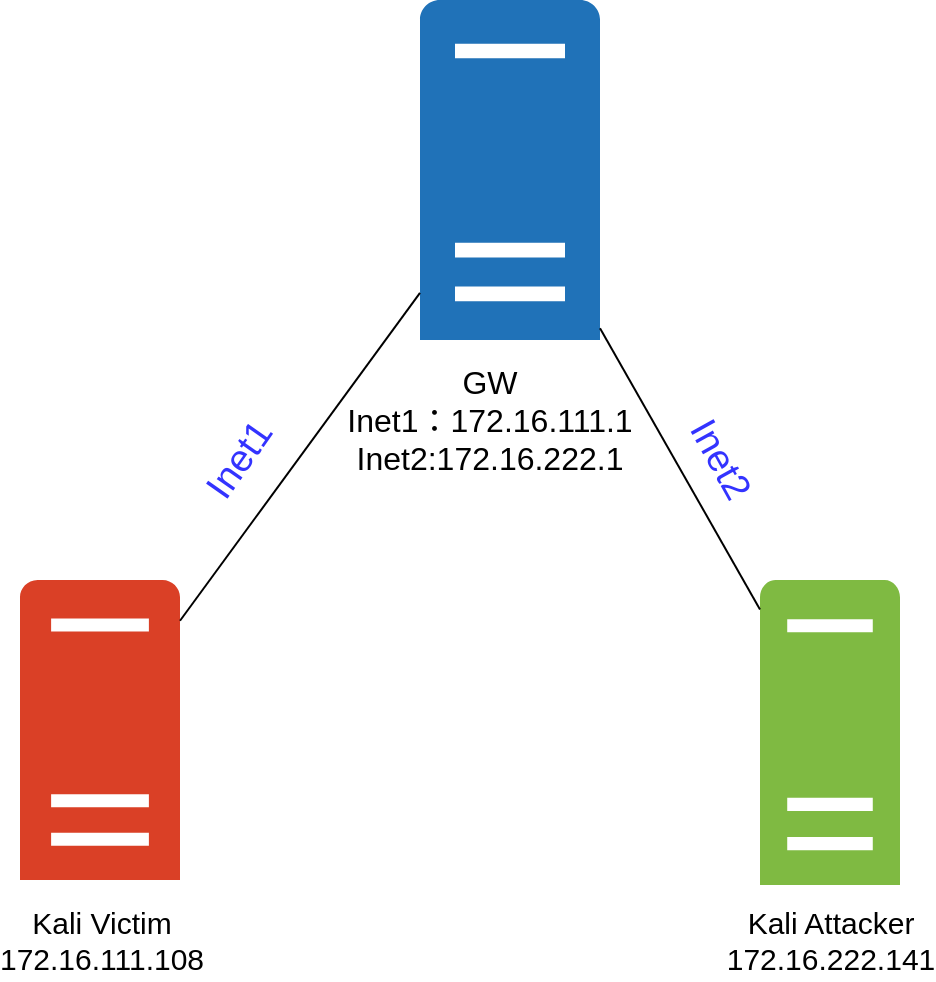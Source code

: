 <mxfile version="14.9.5" type="github">
  <diagram id="Ij6Capr7Xxt6DKLIksAM" name="Page-1">
    <mxGraphModel dx="1422" dy="800" grid="1" gridSize="10" guides="1" tooltips="1" connect="1" arrows="1" fold="1" page="1" pageScale="1" pageWidth="850" pageHeight="1100" math="0" shadow="0">
      <root>
        <mxCell id="0" />
        <mxCell id="1" parent="0" />
        <mxCell id="4MptSs-8O_tjFLpsQfbi-1" value="" style="pointerEvents=1;shadow=0;dashed=0;html=1;strokeColor=none;labelPosition=center;verticalLabelPosition=bottom;verticalAlign=top;outlineConnect=0;align=center;shape=mxgraph.office.servers.physical_host;fillColor=#2072B8;" vertex="1" parent="1">
          <mxGeometry x="380" y="140" width="90" height="170" as="geometry" />
        </mxCell>
        <mxCell id="4MptSs-8O_tjFLpsQfbi-2" value="" style="pointerEvents=1;shadow=0;dashed=0;html=1;strokeColor=none;labelPosition=center;verticalLabelPosition=bottom;verticalAlign=top;outlineConnect=0;align=center;shape=mxgraph.office.servers.server_generic;fillColor=#DA4026;" vertex="1" parent="1">
          <mxGeometry x="180" y="430" width="80" height="150" as="geometry" />
        </mxCell>
        <mxCell id="4MptSs-8O_tjFLpsQfbi-3" value="" style="pointerEvents=1;shadow=0;dashed=0;html=1;strokeColor=none;labelPosition=center;verticalLabelPosition=bottom;verticalAlign=top;outlineConnect=0;align=center;shape=mxgraph.office.servers.server_generic;fillColor=#7FBA42;" vertex="1" parent="1">
          <mxGeometry x="550" y="430" width="70" height="152.5" as="geometry" />
        </mxCell>
        <mxCell id="4MptSs-8O_tjFLpsQfbi-4" value="GW&lt;br style=&quot;font-size: 16px&quot;&gt;Inet1：172.16.111.1&lt;br style=&quot;font-size: 16px&quot;&gt;Inet2:172.16.222.1" style="text;html=1;strokeColor=none;fillColor=none;align=center;verticalAlign=middle;whiteSpace=wrap;rounded=0;fontSize=16;" vertex="1" parent="1">
          <mxGeometry x="290" y="300" width="250" height="100" as="geometry" />
        </mxCell>
        <mxCell id="4MptSs-8O_tjFLpsQfbi-5" value="Kali Victim&lt;br style=&quot;font-size: 15px;&quot;&gt;172.16.111.108" style="text;html=1;strokeColor=none;fillColor=none;align=center;verticalAlign=middle;whiteSpace=wrap;rounded=0;fontSize=15;" vertex="1" parent="1">
          <mxGeometry x="171" y="590" width="100" height="40" as="geometry" />
        </mxCell>
        <mxCell id="4MptSs-8O_tjFLpsQfbi-7" value="Kali Attacker&lt;br style=&quot;font-size: 15px;&quot;&gt;172.16.222.141" style="text;html=1;strokeColor=none;fillColor=none;align=center;verticalAlign=middle;whiteSpace=wrap;rounded=0;fontSize=15;" vertex="1" parent="1">
          <mxGeometry x="537.5" y="590" width="95" height="40" as="geometry" />
        </mxCell>
        <mxCell id="4MptSs-8O_tjFLpsQfbi-8" value="" style="endArrow=none;html=1;" edge="1" parent="1" source="4MptSs-8O_tjFLpsQfbi-2" target="4MptSs-8O_tjFLpsQfbi-1">
          <mxGeometry width="50" height="50" relative="1" as="geometry">
            <mxPoint x="280" y="390" as="sourcePoint" />
            <mxPoint x="330" y="340" as="targetPoint" />
          </mxGeometry>
        </mxCell>
        <mxCell id="4MptSs-8O_tjFLpsQfbi-10" value="" style="endArrow=none;html=1;" edge="1" parent="1" source="4MptSs-8O_tjFLpsQfbi-3" target="4MptSs-8O_tjFLpsQfbi-1">
          <mxGeometry width="50" height="50" relative="1" as="geometry">
            <mxPoint x="590" y="340" as="sourcePoint" />
            <mxPoint x="640" y="290" as="targetPoint" />
          </mxGeometry>
        </mxCell>
        <mxCell id="4MptSs-8O_tjFLpsQfbi-11" value="Inet1" style="text;html=1;strokeColor=none;fillColor=none;align=center;verticalAlign=middle;whiteSpace=wrap;rounded=0;fontSize=19;fontColor=#3333FF;rotation=-55;" vertex="1" parent="1">
          <mxGeometry x="250" y="350" width="80" height="40" as="geometry" />
        </mxCell>
        <mxCell id="4MptSs-8O_tjFLpsQfbi-12" value="Inet2" style="text;html=1;strokeColor=none;fillColor=none;align=center;verticalAlign=middle;whiteSpace=wrap;rounded=0;fontSize=19;fontColor=#3333FF;rotation=61;" vertex="1" parent="1">
          <mxGeometry x="490" y="350" width="80" height="40" as="geometry" />
        </mxCell>
      </root>
    </mxGraphModel>
  </diagram>
</mxfile>
